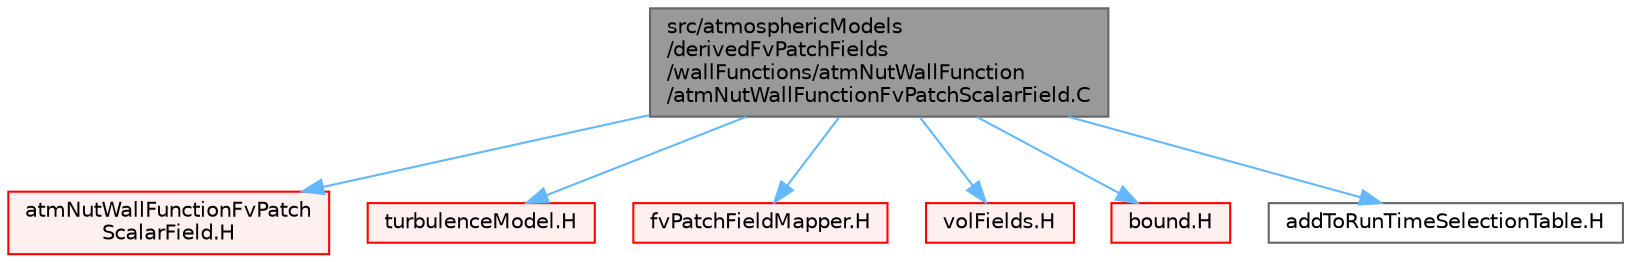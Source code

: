 digraph "src/atmosphericModels/derivedFvPatchFields/wallFunctions/atmNutWallFunction/atmNutWallFunctionFvPatchScalarField.C"
{
 // LATEX_PDF_SIZE
  bgcolor="transparent";
  edge [fontname=Helvetica,fontsize=10,labelfontname=Helvetica,labelfontsize=10];
  node [fontname=Helvetica,fontsize=10,shape=box,height=0.2,width=0.4];
  Node1 [id="Node000001",label="src/atmosphericModels\l/derivedFvPatchFields\l/wallFunctions/atmNutWallFunction\l/atmNutWallFunctionFvPatchScalarField.C",height=0.2,width=0.4,color="gray40", fillcolor="grey60", style="filled", fontcolor="black",tooltip=" "];
  Node1 -> Node2 [id="edge1_Node000001_Node000002",color="steelblue1",style="solid",tooltip=" "];
  Node2 [id="Node000002",label="atmNutWallFunctionFvPatch\lScalarField.H",height=0.2,width=0.4,color="red", fillcolor="#FFF0F0", style="filled",URL="$atmNutWallFunctionFvPatchScalarField_8H.html",tooltip=" "];
  Node1 -> Node298 [id="edge2_Node000001_Node000298",color="steelblue1",style="solid",tooltip=" "];
  Node298 [id="Node000298",label="turbulenceModel.H",height=0.2,width=0.4,color="red", fillcolor="#FFF0F0", style="filled",URL="$turbulenceModel_8H.html",tooltip=" "];
  Node1 -> Node403 [id="edge3_Node000001_Node000403",color="steelblue1",style="solid",tooltip=" "];
  Node403 [id="Node000403",label="fvPatchFieldMapper.H",height=0.2,width=0.4,color="red", fillcolor="#FFF0F0", style="filled",URL="$fvPatchFieldMapper_8H.html",tooltip=" "];
  Node1 -> Node305 [id="edge4_Node000001_Node000305",color="steelblue1",style="solid",tooltip=" "];
  Node305 [id="Node000305",label="volFields.H",height=0.2,width=0.4,color="red", fillcolor="#FFF0F0", style="filled",URL="$volFields_8H.html",tooltip=" "];
  Node1 -> Node404 [id="edge5_Node000001_Node000404",color="steelblue1",style="solid",tooltip=" "];
  Node404 [id="Node000404",label="bound.H",height=0.2,width=0.4,color="red", fillcolor="#FFF0F0", style="filled",URL="$bound_8H.html",tooltip="Bound the given scalar field if it has gone unbounded."];
  Node1 -> Node405 [id="edge6_Node000001_Node000405",color="steelblue1",style="solid",tooltip=" "];
  Node405 [id="Node000405",label="addToRunTimeSelectionTable.H",height=0.2,width=0.4,color="grey40", fillcolor="white", style="filled",URL="$addToRunTimeSelectionTable_8H.html",tooltip="Macros for easy insertion into run-time selection tables."];
}
